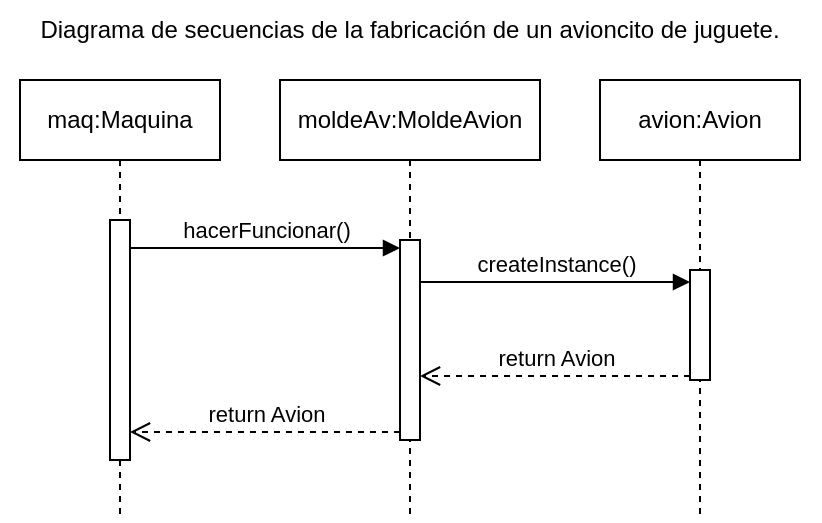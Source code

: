<mxfile version="24.4.10" type="device">
  <diagram name="Page-1" id="2YBvvXClWsGukQMizWep">
    <mxGraphModel dx="1290" dy="522" grid="1" gridSize="10" guides="1" tooltips="1" connect="1" arrows="1" fold="1" page="1" pageScale="1" pageWidth="850" pageHeight="1100" math="0" shadow="0">
      <root>
        <mxCell id="0" />
        <mxCell id="1" parent="0" />
        <mxCell id="6emwzG1pVkhcaylJA491-1" value="maq:Maquina" style="shape=umlLifeline;perimeter=lifelinePerimeter;whiteSpace=wrap;html=1;container=1;dropTarget=0;collapsible=0;recursiveResize=0;outlineConnect=0;portConstraint=eastwest;newEdgeStyle={&quot;curved&quot;:0,&quot;rounded&quot;:0};" vertex="1" parent="1">
          <mxGeometry x="120" y="50" width="100" height="220" as="geometry" />
        </mxCell>
        <mxCell id="6emwzG1pVkhcaylJA491-2" value="moldeAv:MoldeAvion" style="shape=umlLifeline;perimeter=lifelinePerimeter;whiteSpace=wrap;html=1;container=1;dropTarget=0;collapsible=0;recursiveResize=0;outlineConnect=0;portConstraint=eastwest;newEdgeStyle={&quot;curved&quot;:0,&quot;rounded&quot;:0};" vertex="1" parent="1">
          <mxGeometry x="250" y="50" width="130" height="220" as="geometry" />
        </mxCell>
        <mxCell id="6emwzG1pVkhcaylJA491-5" value="" style="html=1;points=[[0,0,0,0,5],[0,1,0,0,-5],[1,0,0,0,5],[1,1,0,0,-5]];perimeter=orthogonalPerimeter;outlineConnect=0;targetShapes=umlLifeline;portConstraint=eastwest;newEdgeStyle={&quot;curved&quot;:0,&quot;rounded&quot;:0};" vertex="1" parent="6emwzG1pVkhcaylJA491-2">
          <mxGeometry x="60" y="80" width="10" height="100" as="geometry" />
        </mxCell>
        <mxCell id="6emwzG1pVkhcaylJA491-3" value="avion:Avion" style="shape=umlLifeline;perimeter=lifelinePerimeter;whiteSpace=wrap;html=1;container=1;dropTarget=0;collapsible=0;recursiveResize=0;outlineConnect=0;portConstraint=eastwest;newEdgeStyle={&quot;curved&quot;:0,&quot;rounded&quot;:0};" vertex="1" parent="1">
          <mxGeometry x="410" y="50" width="100" height="220" as="geometry" />
        </mxCell>
        <mxCell id="6emwzG1pVkhcaylJA491-7" value="hacerFuncionar()" style="html=1;verticalAlign=bottom;endArrow=block;curved=0;rounded=0;" edge="1" parent="1">
          <mxGeometry width="80" relative="1" as="geometry">
            <mxPoint x="175" y="134" as="sourcePoint" />
            <mxPoint x="310" y="134" as="targetPoint" />
          </mxGeometry>
        </mxCell>
        <mxCell id="6emwzG1pVkhcaylJA491-8" value="createInstance()" style="html=1;verticalAlign=bottom;endArrow=block;curved=0;rounded=0;" edge="1" parent="1">
          <mxGeometry width="80" relative="1" as="geometry">
            <mxPoint x="320" y="151" as="sourcePoint" />
            <mxPoint x="455" y="151" as="targetPoint" />
          </mxGeometry>
        </mxCell>
        <mxCell id="6emwzG1pVkhcaylJA491-11" value="" style="html=1;verticalAlign=bottom;endArrow=block;curved=0;rounded=0;" edge="1" parent="1" target="6emwzG1pVkhcaylJA491-4">
          <mxGeometry width="80" relative="1" as="geometry">
            <mxPoint x="175" y="143" as="sourcePoint" />
            <mxPoint x="310" y="143" as="targetPoint" />
          </mxGeometry>
        </mxCell>
        <mxCell id="6emwzG1pVkhcaylJA491-4" value="" style="html=1;points=[[0,0,0,0,5],[0,1,0,0,-5],[1,0,0,0,5],[1,1,0,0,-5]];perimeter=orthogonalPerimeter;outlineConnect=0;targetShapes=umlLifeline;portConstraint=eastwest;newEdgeStyle={&quot;curved&quot;:0,&quot;rounded&quot;:0};" vertex="1" parent="1">
          <mxGeometry x="165" y="120" width="10" height="120" as="geometry" />
        </mxCell>
        <mxCell id="6emwzG1pVkhcaylJA491-6" value="" style="html=1;points=[[0,0,0,0,5],[0,1,0,0,-5],[1,0,0,0,5],[1,1,0,0,-5]];perimeter=orthogonalPerimeter;outlineConnect=0;targetShapes=umlLifeline;portConstraint=eastwest;newEdgeStyle={&quot;curved&quot;:0,&quot;rounded&quot;:0};" vertex="1" parent="1">
          <mxGeometry x="455" y="145" width="10" height="55" as="geometry" />
        </mxCell>
        <mxCell id="6emwzG1pVkhcaylJA491-12" value="return Avion" style="html=1;verticalAlign=bottom;endArrow=open;dashed=1;endSize=8;curved=0;rounded=0;" edge="1" parent="1">
          <mxGeometry relative="1" as="geometry">
            <mxPoint x="455" y="198" as="sourcePoint" />
            <mxPoint x="320" y="198" as="targetPoint" />
          </mxGeometry>
        </mxCell>
        <mxCell id="6emwzG1pVkhcaylJA491-13" value="return Avion" style="html=1;verticalAlign=bottom;endArrow=open;dashed=1;endSize=8;curved=0;rounded=0;" edge="1" parent="1">
          <mxGeometry relative="1" as="geometry">
            <mxPoint x="310" y="226" as="sourcePoint" />
            <mxPoint x="175" y="226" as="targetPoint" />
          </mxGeometry>
        </mxCell>
        <mxCell id="6emwzG1pVkhcaylJA491-14" value="Diagrama de secuencias de la fabricación de un avioncito de juguete." style="text;html=1;align=center;verticalAlign=middle;whiteSpace=wrap;rounded=0;" vertex="1" parent="1">
          <mxGeometry x="110" y="10" width="410" height="30" as="geometry" />
        </mxCell>
      </root>
    </mxGraphModel>
  </diagram>
</mxfile>
